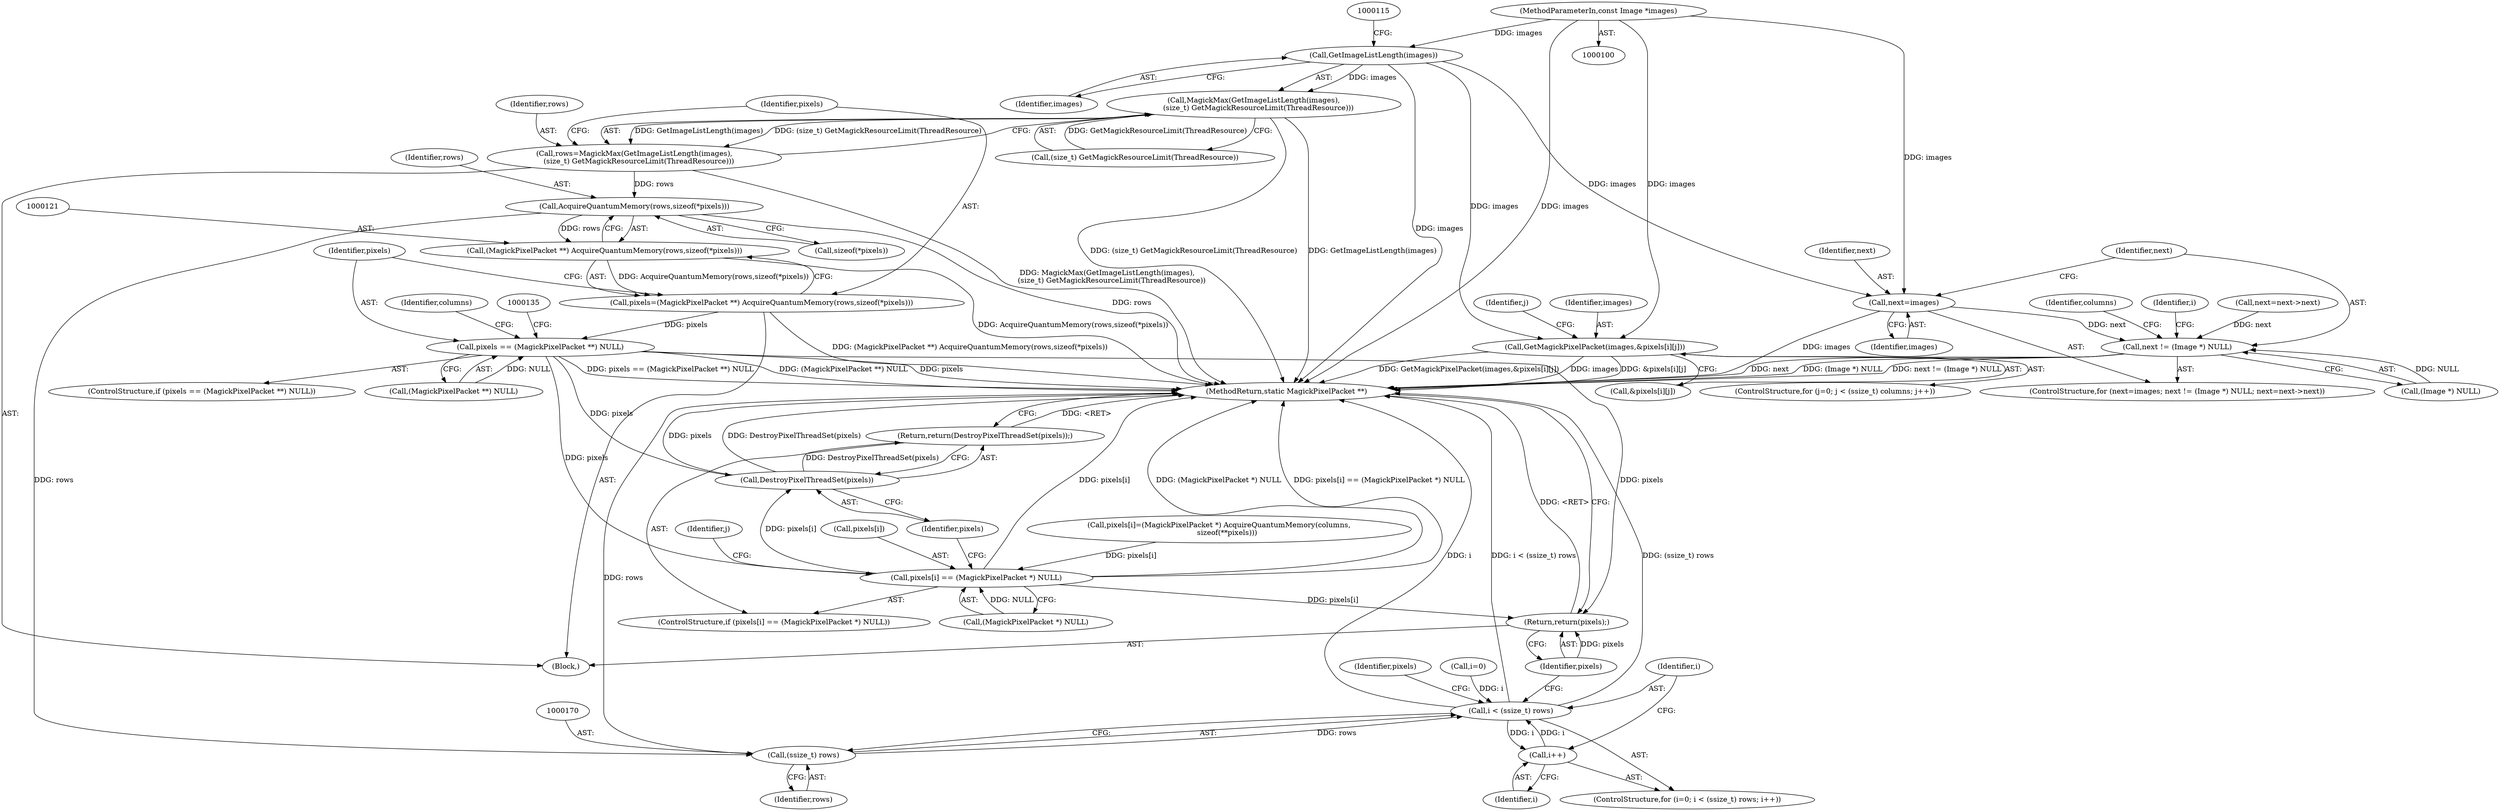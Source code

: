 digraph "0_ImageMagick6_91e58d967a92250439ede038ccfb0913a81e59fe@pointer" {
"1000101" [label="(MethodParameterIn,const Image *images)"];
"1000112" [label="(Call,GetImageListLength(images))"];
"1000111" [label="(Call,MagickMax(GetImageListLength(images),\n    (size_t) GetMagickResourceLimit(ThreadResource)))"];
"1000109" [label="(Call,rows=MagickMax(GetImageListLength(images),\n    (size_t) GetMagickResourceLimit(ThreadResource)))"];
"1000122" [label="(Call,AcquireQuantumMemory(rows,sizeof(*pixels)))"];
"1000120" [label="(Call,(MagickPixelPacket **) AcquireQuantumMemory(rows,sizeof(*pixels)))"];
"1000118" [label="(Call,pixels=(MagickPixelPacket **) AcquireQuantumMemory(rows,sizeof(*pixels)))"];
"1000128" [label="(Call,pixels == (MagickPixelPacket **) NULL)"];
"1000188" [label="(Call,pixels[i] == (MagickPixelPacket *) NULL)"];
"1000196" [label="(Call,DestroyPixelThreadSet(pixels))"];
"1000195" [label="(Return,return(DestroyPixelThreadSet(pixels));)"];
"1000217" [label="(Return,return(pixels);)"];
"1000169" [label="(Call,(ssize_t) rows)"];
"1000167" [label="(Call,i < (ssize_t) rows)"];
"1000172" [label="(Call,i++)"];
"1000143" [label="(Call,next=images)"];
"1000146" [label="(Call,next != (Image *) NULL)"];
"1000209" [label="(Call,GetMagickPixelPacket(images,&pixels[i][j]))"];
"1000175" [label="(Call,pixels[i]=(MagickPixelPacket *) AcquireQuantumMemory(columns,\n       sizeof(**pixels)))"];
"1000157" [label="(Identifier,columns)"];
"1000195" [label="(Return,return(DestroyPixelThreadSet(pixels));)"];
"1000101" [label="(MethodParameterIn,const Image *images)"];
"1000142" [label="(ControlStructure,for (next=images; next != (Image *) NULL; next=next->next))"];
"1000119" [label="(Identifier,pixels)"];
"1000138" [label="(Identifier,columns)"];
"1000200" [label="(Identifier,j)"];
"1000110" [label="(Identifier,rows)"];
"1000168" [label="(Identifier,i)"];
"1000123" [label="(Identifier,rows)"];
"1000163" [label="(ControlStructure,for (i=0; i < (ssize_t) rows; i++))"];
"1000118" [label="(Call,pixels=(MagickPixelPacket **) AcquireQuantumMemory(rows,sizeof(*pixels)))"];
"1000173" [label="(Identifier,i)"];
"1000129" [label="(Identifier,pixels)"];
"1000177" [label="(Identifier,pixels)"];
"1000172" [label="(Call,i++)"];
"1000113" [label="(Identifier,images)"];
"1000151" [label="(Call,next=next->next)"];
"1000192" [label="(Call,(MagickPixelPacket *) NULL)"];
"1000164" [label="(Call,i=0)"];
"1000219" [label="(MethodReturn,static MagickPixelPacket **)"];
"1000147" [label="(Identifier,next)"];
"1000111" [label="(Call,MagickMax(GetImageListLength(images),\n    (size_t) GetMagickResourceLimit(ThreadResource)))"];
"1000169" [label="(Call,(ssize_t) rows)"];
"1000209" [label="(Call,GetMagickPixelPacket(images,&pixels[i][j]))"];
"1000112" [label="(Call,GetImageListLength(images))"];
"1000165" [label="(Identifier,i)"];
"1000198" [label="(ControlStructure,for (j=0; j < (ssize_t) columns; j++))"];
"1000197" [label="(Identifier,pixels)"];
"1000211" [label="(Call,&pixels[i][j])"];
"1000145" [label="(Identifier,images)"];
"1000122" [label="(Call,AcquireQuantumMemory(rows,sizeof(*pixels)))"];
"1000128" [label="(Call,pixels == (MagickPixelPacket **) NULL)"];
"1000187" [label="(ControlStructure,if (pixels[i] == (MagickPixelPacket *) NULL))"];
"1000189" [label="(Call,pixels[i])"];
"1000196" [label="(Call,DestroyPixelThreadSet(pixels))"];
"1000102" [label="(Block,)"];
"1000120" [label="(Call,(MagickPixelPacket **) AcquireQuantumMemory(rows,sizeof(*pixels)))"];
"1000167" [label="(Call,i < (ssize_t) rows)"];
"1000210" [label="(Identifier,images)"];
"1000127" [label="(ControlStructure,if (pixels == (MagickPixelPacket **) NULL))"];
"1000217" [label="(Return,return(pixels);)"];
"1000148" [label="(Call,(Image *) NULL)"];
"1000114" [label="(Call,(size_t) GetMagickResourceLimit(ThreadResource))"];
"1000171" [label="(Identifier,rows)"];
"1000146" [label="(Call,next != (Image *) NULL)"];
"1000188" [label="(Call,pixels[i] == (MagickPixelPacket *) NULL)"];
"1000130" [label="(Call,(MagickPixelPacket **) NULL)"];
"1000143" [label="(Call,next=images)"];
"1000218" [label="(Identifier,pixels)"];
"1000208" [label="(Identifier,j)"];
"1000109" [label="(Call,rows=MagickMax(GetImageListLength(images),\n    (size_t) GetMagickResourceLimit(ThreadResource)))"];
"1000124" [label="(Call,sizeof(*pixels))"];
"1000144" [label="(Identifier,next)"];
"1000101" -> "1000100"  [label="AST: "];
"1000101" -> "1000219"  [label="DDG: images"];
"1000101" -> "1000112"  [label="DDG: images"];
"1000101" -> "1000143"  [label="DDG: images"];
"1000101" -> "1000209"  [label="DDG: images"];
"1000112" -> "1000111"  [label="AST: "];
"1000112" -> "1000113"  [label="CFG: "];
"1000113" -> "1000112"  [label="AST: "];
"1000115" -> "1000112"  [label="CFG: "];
"1000112" -> "1000219"  [label="DDG: images"];
"1000112" -> "1000111"  [label="DDG: images"];
"1000112" -> "1000143"  [label="DDG: images"];
"1000112" -> "1000209"  [label="DDG: images"];
"1000111" -> "1000109"  [label="AST: "];
"1000111" -> "1000114"  [label="CFG: "];
"1000114" -> "1000111"  [label="AST: "];
"1000109" -> "1000111"  [label="CFG: "];
"1000111" -> "1000219"  [label="DDG: GetImageListLength(images)"];
"1000111" -> "1000219"  [label="DDG: (size_t) GetMagickResourceLimit(ThreadResource)"];
"1000111" -> "1000109"  [label="DDG: GetImageListLength(images)"];
"1000111" -> "1000109"  [label="DDG: (size_t) GetMagickResourceLimit(ThreadResource)"];
"1000114" -> "1000111"  [label="DDG: GetMagickResourceLimit(ThreadResource)"];
"1000109" -> "1000102"  [label="AST: "];
"1000110" -> "1000109"  [label="AST: "];
"1000119" -> "1000109"  [label="CFG: "];
"1000109" -> "1000219"  [label="DDG: MagickMax(GetImageListLength(images),\n    (size_t) GetMagickResourceLimit(ThreadResource))"];
"1000109" -> "1000122"  [label="DDG: rows"];
"1000122" -> "1000120"  [label="AST: "];
"1000122" -> "1000124"  [label="CFG: "];
"1000123" -> "1000122"  [label="AST: "];
"1000124" -> "1000122"  [label="AST: "];
"1000120" -> "1000122"  [label="CFG: "];
"1000122" -> "1000219"  [label="DDG: rows"];
"1000122" -> "1000120"  [label="DDG: rows"];
"1000122" -> "1000169"  [label="DDG: rows"];
"1000120" -> "1000118"  [label="AST: "];
"1000121" -> "1000120"  [label="AST: "];
"1000118" -> "1000120"  [label="CFG: "];
"1000120" -> "1000219"  [label="DDG: AcquireQuantumMemory(rows,sizeof(*pixels))"];
"1000120" -> "1000118"  [label="DDG: AcquireQuantumMemory(rows,sizeof(*pixels))"];
"1000118" -> "1000102"  [label="AST: "];
"1000119" -> "1000118"  [label="AST: "];
"1000129" -> "1000118"  [label="CFG: "];
"1000118" -> "1000219"  [label="DDG: (MagickPixelPacket **) AcquireQuantumMemory(rows,sizeof(*pixels))"];
"1000118" -> "1000128"  [label="DDG: pixels"];
"1000128" -> "1000127"  [label="AST: "];
"1000128" -> "1000130"  [label="CFG: "];
"1000129" -> "1000128"  [label="AST: "];
"1000130" -> "1000128"  [label="AST: "];
"1000135" -> "1000128"  [label="CFG: "];
"1000138" -> "1000128"  [label="CFG: "];
"1000128" -> "1000219"  [label="DDG: (MagickPixelPacket **) NULL"];
"1000128" -> "1000219"  [label="DDG: pixels"];
"1000128" -> "1000219"  [label="DDG: pixels == (MagickPixelPacket **) NULL"];
"1000130" -> "1000128"  [label="DDG: NULL"];
"1000128" -> "1000188"  [label="DDG: pixels"];
"1000128" -> "1000196"  [label="DDG: pixels"];
"1000128" -> "1000217"  [label="DDG: pixels"];
"1000188" -> "1000187"  [label="AST: "];
"1000188" -> "1000192"  [label="CFG: "];
"1000189" -> "1000188"  [label="AST: "];
"1000192" -> "1000188"  [label="AST: "];
"1000197" -> "1000188"  [label="CFG: "];
"1000200" -> "1000188"  [label="CFG: "];
"1000188" -> "1000219"  [label="DDG: pixels[i] == (MagickPixelPacket *) NULL"];
"1000188" -> "1000219"  [label="DDG: pixels[i]"];
"1000188" -> "1000219"  [label="DDG: (MagickPixelPacket *) NULL"];
"1000175" -> "1000188"  [label="DDG: pixels[i]"];
"1000192" -> "1000188"  [label="DDG: NULL"];
"1000188" -> "1000196"  [label="DDG: pixels[i]"];
"1000188" -> "1000217"  [label="DDG: pixels[i]"];
"1000196" -> "1000195"  [label="AST: "];
"1000196" -> "1000197"  [label="CFG: "];
"1000197" -> "1000196"  [label="AST: "];
"1000195" -> "1000196"  [label="CFG: "];
"1000196" -> "1000219"  [label="DDG: pixels"];
"1000196" -> "1000219"  [label="DDG: DestroyPixelThreadSet(pixels)"];
"1000196" -> "1000195"  [label="DDG: DestroyPixelThreadSet(pixels)"];
"1000195" -> "1000187"  [label="AST: "];
"1000219" -> "1000195"  [label="CFG: "];
"1000195" -> "1000219"  [label="DDG: <RET>"];
"1000217" -> "1000102"  [label="AST: "];
"1000217" -> "1000218"  [label="CFG: "];
"1000218" -> "1000217"  [label="AST: "];
"1000219" -> "1000217"  [label="CFG: "];
"1000217" -> "1000219"  [label="DDG: <RET>"];
"1000218" -> "1000217"  [label="DDG: pixels"];
"1000169" -> "1000167"  [label="AST: "];
"1000169" -> "1000171"  [label="CFG: "];
"1000170" -> "1000169"  [label="AST: "];
"1000171" -> "1000169"  [label="AST: "];
"1000167" -> "1000169"  [label="CFG: "];
"1000169" -> "1000219"  [label="DDG: rows"];
"1000169" -> "1000167"  [label="DDG: rows"];
"1000167" -> "1000163"  [label="AST: "];
"1000168" -> "1000167"  [label="AST: "];
"1000177" -> "1000167"  [label="CFG: "];
"1000218" -> "1000167"  [label="CFG: "];
"1000167" -> "1000219"  [label="DDG: (ssize_t) rows"];
"1000167" -> "1000219"  [label="DDG: i"];
"1000167" -> "1000219"  [label="DDG: i < (ssize_t) rows"];
"1000172" -> "1000167"  [label="DDG: i"];
"1000164" -> "1000167"  [label="DDG: i"];
"1000167" -> "1000172"  [label="DDG: i"];
"1000172" -> "1000163"  [label="AST: "];
"1000172" -> "1000173"  [label="CFG: "];
"1000173" -> "1000172"  [label="AST: "];
"1000168" -> "1000172"  [label="CFG: "];
"1000143" -> "1000142"  [label="AST: "];
"1000143" -> "1000145"  [label="CFG: "];
"1000144" -> "1000143"  [label="AST: "];
"1000145" -> "1000143"  [label="AST: "];
"1000147" -> "1000143"  [label="CFG: "];
"1000143" -> "1000219"  [label="DDG: images"];
"1000143" -> "1000146"  [label="DDG: next"];
"1000146" -> "1000142"  [label="AST: "];
"1000146" -> "1000148"  [label="CFG: "];
"1000147" -> "1000146"  [label="AST: "];
"1000148" -> "1000146"  [label="AST: "];
"1000157" -> "1000146"  [label="CFG: "];
"1000165" -> "1000146"  [label="CFG: "];
"1000146" -> "1000219"  [label="DDG: (Image *) NULL"];
"1000146" -> "1000219"  [label="DDG: next != (Image *) NULL"];
"1000146" -> "1000219"  [label="DDG: next"];
"1000151" -> "1000146"  [label="DDG: next"];
"1000148" -> "1000146"  [label="DDG: NULL"];
"1000209" -> "1000198"  [label="AST: "];
"1000209" -> "1000211"  [label="CFG: "];
"1000210" -> "1000209"  [label="AST: "];
"1000211" -> "1000209"  [label="AST: "];
"1000208" -> "1000209"  [label="CFG: "];
"1000209" -> "1000219"  [label="DDG: GetMagickPixelPacket(images,&pixels[i][j])"];
"1000209" -> "1000219"  [label="DDG: images"];
"1000209" -> "1000219"  [label="DDG: &pixels[i][j]"];
}
